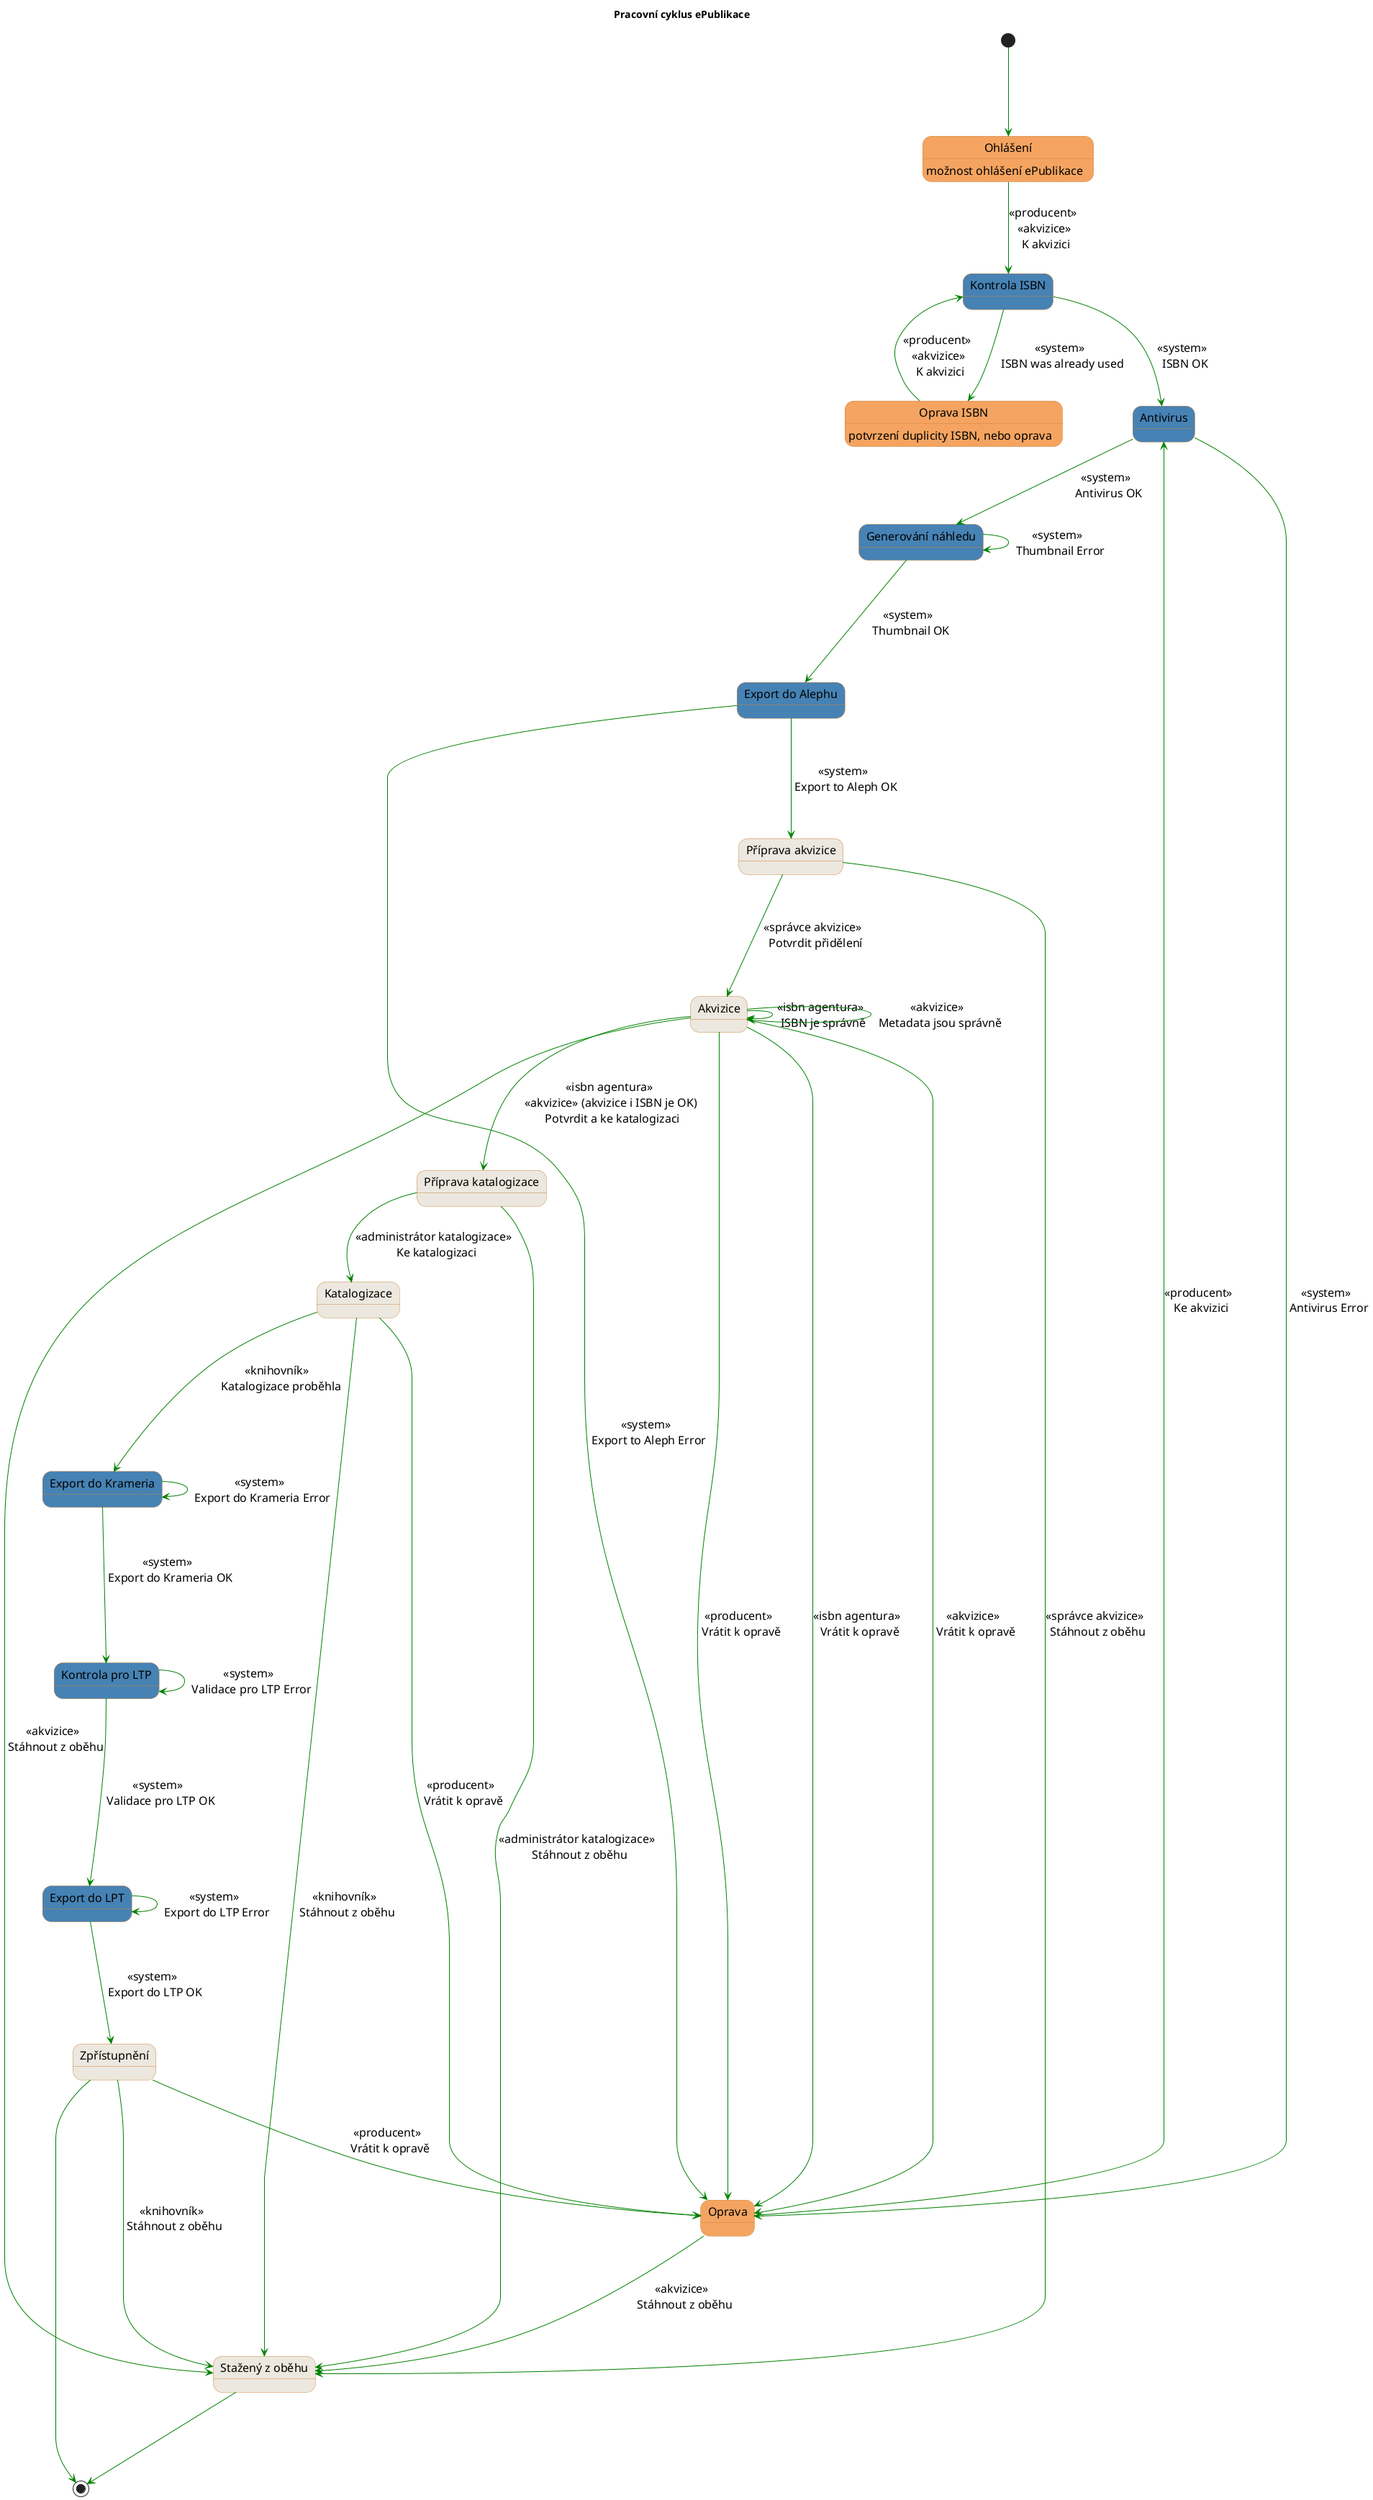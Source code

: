 @startuml
title <b>Pracovní cyklus ePublikace</b>
skinparam DefaultFontSize 16pt

skinparam state {
  StartColor MediumBlue
  EndColor MediumBlue
  BackgroundColor Peru
  BackgroundColor<< Begin >> Olive
  BorderColor Peru
  FontName Impact
  ArrowColor Green
}

state "Ohlášení" as declaration #SandyBrown
declaration : možnost ohlášení ePublikace

state "Oprava ISBN" as isbnCorrection #SandyBrown
isbnCorrection : potvrzení duplicity ISBN, nebo oprava

state "Zpřístupnění" as accessing #ECE8DF
state "Antivirus" as antivirus #SteelBlue
state "Kontrola ISBN" as isbn #SteelBlue
state "Příprava akvizice" as acquisitionPreparing #ECE8DF
state "Akvizice" as acquisition #ECE8DF
state "Příprava katalogizace" as catalogizationPreparing #ECE8DF
state "Katalogizace" as catalogization #ECE8DF
state "Oprava" as declarationWithError #SandyBrown
state "Generování náhledu" as thumbnailGenerating #SteelBlue
state "Export do Alephu" as exportToAleph #SteelBlue
state "Export do Krameria" as exportToKramerius #SteelBlue
state "Export do LPT" as exportToLTP #SteelBlue
state "Kontrola pro LTP" as validationForLTP #SteelBlue
state "Stažený z oběhu" as withdrawn #ECE8DF

[*] ---> declaration

declaration --> isbn : << producent >> \n << akvizice >> \n K akvizici

isbn --> antivirus : << system >> \n ISBN OK
isbn --> isbnCorrection : << system >> \n ISBN was already used

isbnCorrection --> isbn : << producent >> \n << akvizice >> \n K akvizici

antivirus --> thumbnailGenerating : << system >> \n Antivirus OK
antivirus --> declarationWithError : << system >> \n Antivirus Error

thumbnailGenerating ---> exportToAleph : << system >> \n Thumbnail OK
thumbnailGenerating ---> thumbnailGenerating : << system >> \n Thumbnail Error

exportToAleph ---> acquisitionPreparing : << system >> \n Export to Aleph OK
exportToAleph --> declarationWithError : << system >> \n Export to Aleph Error

acquisitionPreparing ---> acquisition : << správce akvizice >> \n Potvrdit přidělení
acquisitionPreparing ---> withdrawn : << správce akvizice >> \n Stáhnout z oběhu
acquisition ---> declarationWithError : << isbn agentura >> \n Vrátit k opravě
acquisition ---> declarationWithError : << akvizice >> \n Vrátit k opravě
acquisition ---> acquisition : << isbn agentura >> \n ISBN je správně
acquisition ---> acquisition : << akvizice >> \n Metadata jsou správně
acquisition ---> catalogizationPreparing : << isbn agentura >> \n << akvizice >> (akvizice i ISBN je OK) \n Potvrdit a ke katalogizaci
acquisition ---> declarationWithError : << producent >> \n Vrátit k opravě
acquisition ---> withdrawn : << akvizice >> \n Stáhnout z oběhu

declarationWithError ---> antivirus : << producent >> \n Ke akvizici
declarationWithError ---> withdrawn : << akvizice >> \n Stáhnout z oběhu

catalogizationPreparing --> catalogization : << administrátor katalogizace >> \n Ke katalogizaci
catalogizationPreparing --> withdrawn : << administrátor katalogizace >> \n Stáhnout z oběhu
catalogization ---> exportToKramerius : << knihovník >> \n  Katalogizace proběhla
catalogization ---> declarationWithError : << producent >> \n Vrátit k opravě
catalogization ---> withdrawn : << knihovník >> \n Stáhnout z oběhu

exportToKramerius ---> validationForLTP : << system >> \n Export do Krameria OK
exportToKramerius ---> exportToKramerius : << system >> \n Export do Krameria Error

validationForLTP ---> exportToLTP : << system >> \n Validace pro LTP OK
validationForLTP ---> validationForLTP : << system >> \n Validace pro LTP Error

exportToLTP ---> accessing : << system >> \n Export do LTP OK
exportToLTP ---> exportToLTP : << system >> \n Export do LTP Error

accessing ---> declarationWithError : << producent >> \n Vrátit k opravě
accessing ---> withdrawn : << knihovník >> \n Stáhnout z oběhu

accessing ---> [*]
withdrawn ---> [*]

@enduml
